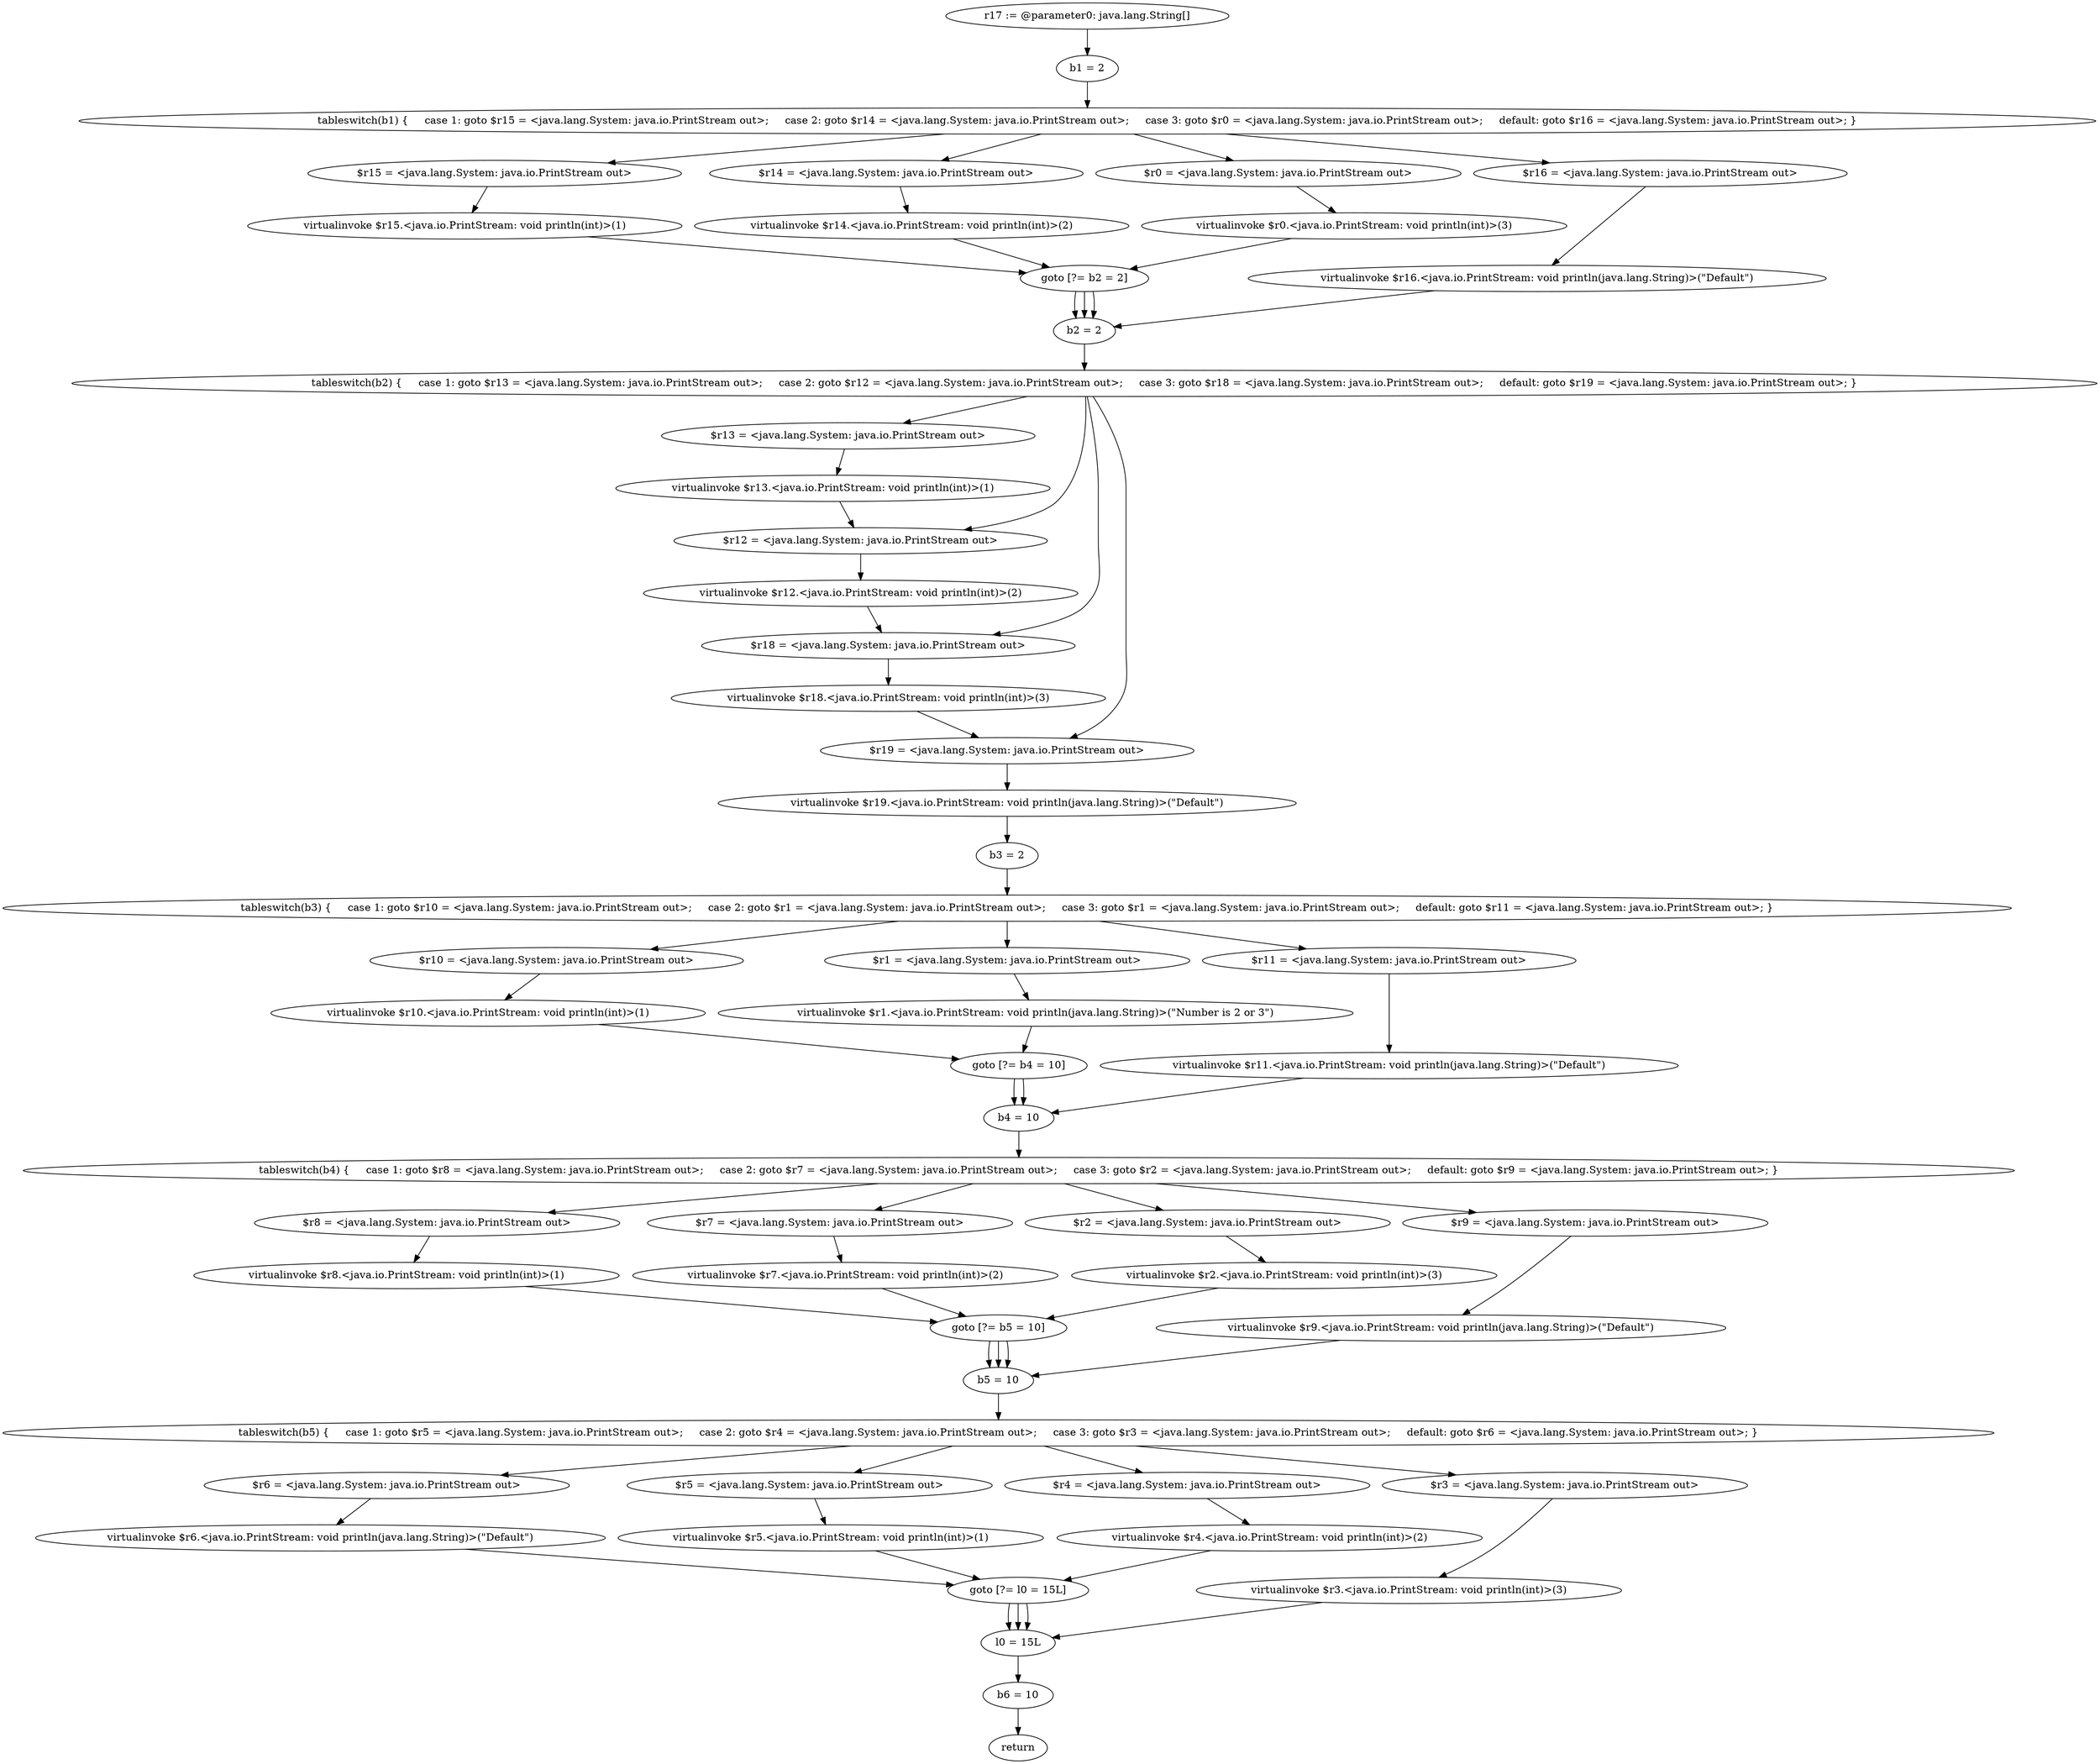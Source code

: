 digraph "unitGraph" {
    "r17 := @parameter0: java.lang.String[]"
    "b1 = 2"
    "tableswitch(b1) {     case 1: goto $r15 = <java.lang.System: java.io.PrintStream out>;     case 2: goto $r14 = <java.lang.System: java.io.PrintStream out>;     case 3: goto $r0 = <java.lang.System: java.io.PrintStream out>;     default: goto $r16 = <java.lang.System: java.io.PrintStream out>; }"
    "$r15 = <java.lang.System: java.io.PrintStream out>"
    "virtualinvoke $r15.<java.io.PrintStream: void println(int)>(1)"
    "goto [?= b2 = 2]"
    "$r14 = <java.lang.System: java.io.PrintStream out>"
    "virtualinvoke $r14.<java.io.PrintStream: void println(int)>(2)"
    "$r0 = <java.lang.System: java.io.PrintStream out>"
    "virtualinvoke $r0.<java.io.PrintStream: void println(int)>(3)"
    "$r16 = <java.lang.System: java.io.PrintStream out>"
    "virtualinvoke $r16.<java.io.PrintStream: void println(java.lang.String)>(\"Default\")"
    "b2 = 2"
    "tableswitch(b2) {     case 1: goto $r13 = <java.lang.System: java.io.PrintStream out>;     case 2: goto $r12 = <java.lang.System: java.io.PrintStream out>;     case 3: goto $r18 = <java.lang.System: java.io.PrintStream out>;     default: goto $r19 = <java.lang.System: java.io.PrintStream out>; }"
    "$r13 = <java.lang.System: java.io.PrintStream out>"
    "virtualinvoke $r13.<java.io.PrintStream: void println(int)>(1)"
    "$r12 = <java.lang.System: java.io.PrintStream out>"
    "virtualinvoke $r12.<java.io.PrintStream: void println(int)>(2)"
    "$r18 = <java.lang.System: java.io.PrintStream out>"
    "virtualinvoke $r18.<java.io.PrintStream: void println(int)>(3)"
    "$r19 = <java.lang.System: java.io.PrintStream out>"
    "virtualinvoke $r19.<java.io.PrintStream: void println(java.lang.String)>(\"Default\")"
    "b3 = 2"
    "tableswitch(b3) {     case 1: goto $r10 = <java.lang.System: java.io.PrintStream out>;     case 2: goto $r1 = <java.lang.System: java.io.PrintStream out>;     case 3: goto $r1 = <java.lang.System: java.io.PrintStream out>;     default: goto $r11 = <java.lang.System: java.io.PrintStream out>; }"
    "$r10 = <java.lang.System: java.io.PrintStream out>"
    "virtualinvoke $r10.<java.io.PrintStream: void println(int)>(1)"
    "goto [?= b4 = 10]"
    "$r1 = <java.lang.System: java.io.PrintStream out>"
    "virtualinvoke $r1.<java.io.PrintStream: void println(java.lang.String)>(\"Number is 2 or 3\")"
    "$r11 = <java.lang.System: java.io.PrintStream out>"
    "virtualinvoke $r11.<java.io.PrintStream: void println(java.lang.String)>(\"Default\")"
    "b4 = 10"
    "tableswitch(b4) {     case 1: goto $r8 = <java.lang.System: java.io.PrintStream out>;     case 2: goto $r7 = <java.lang.System: java.io.PrintStream out>;     case 3: goto $r2 = <java.lang.System: java.io.PrintStream out>;     default: goto $r9 = <java.lang.System: java.io.PrintStream out>; }"
    "$r8 = <java.lang.System: java.io.PrintStream out>"
    "virtualinvoke $r8.<java.io.PrintStream: void println(int)>(1)"
    "goto [?= b5 = 10]"
    "$r7 = <java.lang.System: java.io.PrintStream out>"
    "virtualinvoke $r7.<java.io.PrintStream: void println(int)>(2)"
    "$r2 = <java.lang.System: java.io.PrintStream out>"
    "virtualinvoke $r2.<java.io.PrintStream: void println(int)>(3)"
    "$r9 = <java.lang.System: java.io.PrintStream out>"
    "virtualinvoke $r9.<java.io.PrintStream: void println(java.lang.String)>(\"Default\")"
    "b5 = 10"
    "tableswitch(b5) {     case 1: goto $r5 = <java.lang.System: java.io.PrintStream out>;     case 2: goto $r4 = <java.lang.System: java.io.PrintStream out>;     case 3: goto $r3 = <java.lang.System: java.io.PrintStream out>;     default: goto $r6 = <java.lang.System: java.io.PrintStream out>; }"
    "$r6 = <java.lang.System: java.io.PrintStream out>"
    "virtualinvoke $r6.<java.io.PrintStream: void println(java.lang.String)>(\"Default\")"
    "goto [?= l0 = 15L]"
    "$r5 = <java.lang.System: java.io.PrintStream out>"
    "virtualinvoke $r5.<java.io.PrintStream: void println(int)>(1)"
    "$r4 = <java.lang.System: java.io.PrintStream out>"
    "virtualinvoke $r4.<java.io.PrintStream: void println(int)>(2)"
    "$r3 = <java.lang.System: java.io.PrintStream out>"
    "virtualinvoke $r3.<java.io.PrintStream: void println(int)>(3)"
    "l0 = 15L"
    "b6 = 10"
    "return"
    "r17 := @parameter0: java.lang.String[]"->"b1 = 2";
    "b1 = 2"->"tableswitch(b1) {     case 1: goto $r15 = <java.lang.System: java.io.PrintStream out>;     case 2: goto $r14 = <java.lang.System: java.io.PrintStream out>;     case 3: goto $r0 = <java.lang.System: java.io.PrintStream out>;     default: goto $r16 = <java.lang.System: java.io.PrintStream out>; }";
    "tableswitch(b1) {     case 1: goto $r15 = <java.lang.System: java.io.PrintStream out>;     case 2: goto $r14 = <java.lang.System: java.io.PrintStream out>;     case 3: goto $r0 = <java.lang.System: java.io.PrintStream out>;     default: goto $r16 = <java.lang.System: java.io.PrintStream out>; }"->"$r15 = <java.lang.System: java.io.PrintStream out>";
    "tableswitch(b1) {     case 1: goto $r15 = <java.lang.System: java.io.PrintStream out>;     case 2: goto $r14 = <java.lang.System: java.io.PrintStream out>;     case 3: goto $r0 = <java.lang.System: java.io.PrintStream out>;     default: goto $r16 = <java.lang.System: java.io.PrintStream out>; }"->"$r14 = <java.lang.System: java.io.PrintStream out>";
    "tableswitch(b1) {     case 1: goto $r15 = <java.lang.System: java.io.PrintStream out>;     case 2: goto $r14 = <java.lang.System: java.io.PrintStream out>;     case 3: goto $r0 = <java.lang.System: java.io.PrintStream out>;     default: goto $r16 = <java.lang.System: java.io.PrintStream out>; }"->"$r0 = <java.lang.System: java.io.PrintStream out>";
    "tableswitch(b1) {     case 1: goto $r15 = <java.lang.System: java.io.PrintStream out>;     case 2: goto $r14 = <java.lang.System: java.io.PrintStream out>;     case 3: goto $r0 = <java.lang.System: java.io.PrintStream out>;     default: goto $r16 = <java.lang.System: java.io.PrintStream out>; }"->"$r16 = <java.lang.System: java.io.PrintStream out>";
    "$r15 = <java.lang.System: java.io.PrintStream out>"->"virtualinvoke $r15.<java.io.PrintStream: void println(int)>(1)";
    "virtualinvoke $r15.<java.io.PrintStream: void println(int)>(1)"->"goto [?= b2 = 2]";
    "goto [?= b2 = 2]"->"b2 = 2";
    "$r14 = <java.lang.System: java.io.PrintStream out>"->"virtualinvoke $r14.<java.io.PrintStream: void println(int)>(2)";
    "virtualinvoke $r14.<java.io.PrintStream: void println(int)>(2)"->"goto [?= b2 = 2]";
    "goto [?= b2 = 2]"->"b2 = 2";
    "$r0 = <java.lang.System: java.io.PrintStream out>"->"virtualinvoke $r0.<java.io.PrintStream: void println(int)>(3)";
    "virtualinvoke $r0.<java.io.PrintStream: void println(int)>(3)"->"goto [?= b2 = 2]";
    "goto [?= b2 = 2]"->"b2 = 2";
    "$r16 = <java.lang.System: java.io.PrintStream out>"->"virtualinvoke $r16.<java.io.PrintStream: void println(java.lang.String)>(\"Default\")";
    "virtualinvoke $r16.<java.io.PrintStream: void println(java.lang.String)>(\"Default\")"->"b2 = 2";
    "b2 = 2"->"tableswitch(b2) {     case 1: goto $r13 = <java.lang.System: java.io.PrintStream out>;     case 2: goto $r12 = <java.lang.System: java.io.PrintStream out>;     case 3: goto $r18 = <java.lang.System: java.io.PrintStream out>;     default: goto $r19 = <java.lang.System: java.io.PrintStream out>; }";
    "tableswitch(b2) {     case 1: goto $r13 = <java.lang.System: java.io.PrintStream out>;     case 2: goto $r12 = <java.lang.System: java.io.PrintStream out>;     case 3: goto $r18 = <java.lang.System: java.io.PrintStream out>;     default: goto $r19 = <java.lang.System: java.io.PrintStream out>; }"->"$r13 = <java.lang.System: java.io.PrintStream out>";
    "tableswitch(b2) {     case 1: goto $r13 = <java.lang.System: java.io.PrintStream out>;     case 2: goto $r12 = <java.lang.System: java.io.PrintStream out>;     case 3: goto $r18 = <java.lang.System: java.io.PrintStream out>;     default: goto $r19 = <java.lang.System: java.io.PrintStream out>; }"->"$r12 = <java.lang.System: java.io.PrintStream out>";
    "tableswitch(b2) {     case 1: goto $r13 = <java.lang.System: java.io.PrintStream out>;     case 2: goto $r12 = <java.lang.System: java.io.PrintStream out>;     case 3: goto $r18 = <java.lang.System: java.io.PrintStream out>;     default: goto $r19 = <java.lang.System: java.io.PrintStream out>; }"->"$r18 = <java.lang.System: java.io.PrintStream out>";
    "tableswitch(b2) {     case 1: goto $r13 = <java.lang.System: java.io.PrintStream out>;     case 2: goto $r12 = <java.lang.System: java.io.PrintStream out>;     case 3: goto $r18 = <java.lang.System: java.io.PrintStream out>;     default: goto $r19 = <java.lang.System: java.io.PrintStream out>; }"->"$r19 = <java.lang.System: java.io.PrintStream out>";
    "$r13 = <java.lang.System: java.io.PrintStream out>"->"virtualinvoke $r13.<java.io.PrintStream: void println(int)>(1)";
    "virtualinvoke $r13.<java.io.PrintStream: void println(int)>(1)"->"$r12 = <java.lang.System: java.io.PrintStream out>";
    "$r12 = <java.lang.System: java.io.PrintStream out>"->"virtualinvoke $r12.<java.io.PrintStream: void println(int)>(2)";
    "virtualinvoke $r12.<java.io.PrintStream: void println(int)>(2)"->"$r18 = <java.lang.System: java.io.PrintStream out>";
    "$r18 = <java.lang.System: java.io.PrintStream out>"->"virtualinvoke $r18.<java.io.PrintStream: void println(int)>(3)";
    "virtualinvoke $r18.<java.io.PrintStream: void println(int)>(3)"->"$r19 = <java.lang.System: java.io.PrintStream out>";
    "$r19 = <java.lang.System: java.io.PrintStream out>"->"virtualinvoke $r19.<java.io.PrintStream: void println(java.lang.String)>(\"Default\")";
    "virtualinvoke $r19.<java.io.PrintStream: void println(java.lang.String)>(\"Default\")"->"b3 = 2";
    "b3 = 2"->"tableswitch(b3) {     case 1: goto $r10 = <java.lang.System: java.io.PrintStream out>;     case 2: goto $r1 = <java.lang.System: java.io.PrintStream out>;     case 3: goto $r1 = <java.lang.System: java.io.PrintStream out>;     default: goto $r11 = <java.lang.System: java.io.PrintStream out>; }";
    "tableswitch(b3) {     case 1: goto $r10 = <java.lang.System: java.io.PrintStream out>;     case 2: goto $r1 = <java.lang.System: java.io.PrintStream out>;     case 3: goto $r1 = <java.lang.System: java.io.PrintStream out>;     default: goto $r11 = <java.lang.System: java.io.PrintStream out>; }"->"$r10 = <java.lang.System: java.io.PrintStream out>";
    "tableswitch(b3) {     case 1: goto $r10 = <java.lang.System: java.io.PrintStream out>;     case 2: goto $r1 = <java.lang.System: java.io.PrintStream out>;     case 3: goto $r1 = <java.lang.System: java.io.PrintStream out>;     default: goto $r11 = <java.lang.System: java.io.PrintStream out>; }"->"$r1 = <java.lang.System: java.io.PrintStream out>";
    "tableswitch(b3) {     case 1: goto $r10 = <java.lang.System: java.io.PrintStream out>;     case 2: goto $r1 = <java.lang.System: java.io.PrintStream out>;     case 3: goto $r1 = <java.lang.System: java.io.PrintStream out>;     default: goto $r11 = <java.lang.System: java.io.PrintStream out>; }"->"$r11 = <java.lang.System: java.io.PrintStream out>";
    "$r10 = <java.lang.System: java.io.PrintStream out>"->"virtualinvoke $r10.<java.io.PrintStream: void println(int)>(1)";
    "virtualinvoke $r10.<java.io.PrintStream: void println(int)>(1)"->"goto [?= b4 = 10]";
    "goto [?= b4 = 10]"->"b4 = 10";
    "$r1 = <java.lang.System: java.io.PrintStream out>"->"virtualinvoke $r1.<java.io.PrintStream: void println(java.lang.String)>(\"Number is 2 or 3\")";
    "virtualinvoke $r1.<java.io.PrintStream: void println(java.lang.String)>(\"Number is 2 or 3\")"->"goto [?= b4 = 10]";
    "goto [?= b4 = 10]"->"b4 = 10";
    "$r11 = <java.lang.System: java.io.PrintStream out>"->"virtualinvoke $r11.<java.io.PrintStream: void println(java.lang.String)>(\"Default\")";
    "virtualinvoke $r11.<java.io.PrintStream: void println(java.lang.String)>(\"Default\")"->"b4 = 10";
    "b4 = 10"->"tableswitch(b4) {     case 1: goto $r8 = <java.lang.System: java.io.PrintStream out>;     case 2: goto $r7 = <java.lang.System: java.io.PrintStream out>;     case 3: goto $r2 = <java.lang.System: java.io.PrintStream out>;     default: goto $r9 = <java.lang.System: java.io.PrintStream out>; }";
    "tableswitch(b4) {     case 1: goto $r8 = <java.lang.System: java.io.PrintStream out>;     case 2: goto $r7 = <java.lang.System: java.io.PrintStream out>;     case 3: goto $r2 = <java.lang.System: java.io.PrintStream out>;     default: goto $r9 = <java.lang.System: java.io.PrintStream out>; }"->"$r8 = <java.lang.System: java.io.PrintStream out>";
    "tableswitch(b4) {     case 1: goto $r8 = <java.lang.System: java.io.PrintStream out>;     case 2: goto $r7 = <java.lang.System: java.io.PrintStream out>;     case 3: goto $r2 = <java.lang.System: java.io.PrintStream out>;     default: goto $r9 = <java.lang.System: java.io.PrintStream out>; }"->"$r7 = <java.lang.System: java.io.PrintStream out>";
    "tableswitch(b4) {     case 1: goto $r8 = <java.lang.System: java.io.PrintStream out>;     case 2: goto $r7 = <java.lang.System: java.io.PrintStream out>;     case 3: goto $r2 = <java.lang.System: java.io.PrintStream out>;     default: goto $r9 = <java.lang.System: java.io.PrintStream out>; }"->"$r2 = <java.lang.System: java.io.PrintStream out>";
    "tableswitch(b4) {     case 1: goto $r8 = <java.lang.System: java.io.PrintStream out>;     case 2: goto $r7 = <java.lang.System: java.io.PrintStream out>;     case 3: goto $r2 = <java.lang.System: java.io.PrintStream out>;     default: goto $r9 = <java.lang.System: java.io.PrintStream out>; }"->"$r9 = <java.lang.System: java.io.PrintStream out>";
    "$r8 = <java.lang.System: java.io.PrintStream out>"->"virtualinvoke $r8.<java.io.PrintStream: void println(int)>(1)";
    "virtualinvoke $r8.<java.io.PrintStream: void println(int)>(1)"->"goto [?= b5 = 10]";
    "goto [?= b5 = 10]"->"b5 = 10";
    "$r7 = <java.lang.System: java.io.PrintStream out>"->"virtualinvoke $r7.<java.io.PrintStream: void println(int)>(2)";
    "virtualinvoke $r7.<java.io.PrintStream: void println(int)>(2)"->"goto [?= b5 = 10]";
    "goto [?= b5 = 10]"->"b5 = 10";
    "$r2 = <java.lang.System: java.io.PrintStream out>"->"virtualinvoke $r2.<java.io.PrintStream: void println(int)>(3)";
    "virtualinvoke $r2.<java.io.PrintStream: void println(int)>(3)"->"goto [?= b5 = 10]";
    "goto [?= b5 = 10]"->"b5 = 10";
    "$r9 = <java.lang.System: java.io.PrintStream out>"->"virtualinvoke $r9.<java.io.PrintStream: void println(java.lang.String)>(\"Default\")";
    "virtualinvoke $r9.<java.io.PrintStream: void println(java.lang.String)>(\"Default\")"->"b5 = 10";
    "b5 = 10"->"tableswitch(b5) {     case 1: goto $r5 = <java.lang.System: java.io.PrintStream out>;     case 2: goto $r4 = <java.lang.System: java.io.PrintStream out>;     case 3: goto $r3 = <java.lang.System: java.io.PrintStream out>;     default: goto $r6 = <java.lang.System: java.io.PrintStream out>; }";
    "tableswitch(b5) {     case 1: goto $r5 = <java.lang.System: java.io.PrintStream out>;     case 2: goto $r4 = <java.lang.System: java.io.PrintStream out>;     case 3: goto $r3 = <java.lang.System: java.io.PrintStream out>;     default: goto $r6 = <java.lang.System: java.io.PrintStream out>; }"->"$r5 = <java.lang.System: java.io.PrintStream out>";
    "tableswitch(b5) {     case 1: goto $r5 = <java.lang.System: java.io.PrintStream out>;     case 2: goto $r4 = <java.lang.System: java.io.PrintStream out>;     case 3: goto $r3 = <java.lang.System: java.io.PrintStream out>;     default: goto $r6 = <java.lang.System: java.io.PrintStream out>; }"->"$r4 = <java.lang.System: java.io.PrintStream out>";
    "tableswitch(b5) {     case 1: goto $r5 = <java.lang.System: java.io.PrintStream out>;     case 2: goto $r4 = <java.lang.System: java.io.PrintStream out>;     case 3: goto $r3 = <java.lang.System: java.io.PrintStream out>;     default: goto $r6 = <java.lang.System: java.io.PrintStream out>; }"->"$r3 = <java.lang.System: java.io.PrintStream out>";
    "tableswitch(b5) {     case 1: goto $r5 = <java.lang.System: java.io.PrintStream out>;     case 2: goto $r4 = <java.lang.System: java.io.PrintStream out>;     case 3: goto $r3 = <java.lang.System: java.io.PrintStream out>;     default: goto $r6 = <java.lang.System: java.io.PrintStream out>; }"->"$r6 = <java.lang.System: java.io.PrintStream out>";
    "$r6 = <java.lang.System: java.io.PrintStream out>"->"virtualinvoke $r6.<java.io.PrintStream: void println(java.lang.String)>(\"Default\")";
    "virtualinvoke $r6.<java.io.PrintStream: void println(java.lang.String)>(\"Default\")"->"goto [?= l0 = 15L]";
    "goto [?= l0 = 15L]"->"l0 = 15L";
    "$r5 = <java.lang.System: java.io.PrintStream out>"->"virtualinvoke $r5.<java.io.PrintStream: void println(int)>(1)";
    "virtualinvoke $r5.<java.io.PrintStream: void println(int)>(1)"->"goto [?= l0 = 15L]";
    "goto [?= l0 = 15L]"->"l0 = 15L";
    "$r4 = <java.lang.System: java.io.PrintStream out>"->"virtualinvoke $r4.<java.io.PrintStream: void println(int)>(2)";
    "virtualinvoke $r4.<java.io.PrintStream: void println(int)>(2)"->"goto [?= l0 = 15L]";
    "goto [?= l0 = 15L]"->"l0 = 15L";
    "$r3 = <java.lang.System: java.io.PrintStream out>"->"virtualinvoke $r3.<java.io.PrintStream: void println(int)>(3)";
    "virtualinvoke $r3.<java.io.PrintStream: void println(int)>(3)"->"l0 = 15L";
    "l0 = 15L"->"b6 = 10";
    "b6 = 10"->"return";
}
